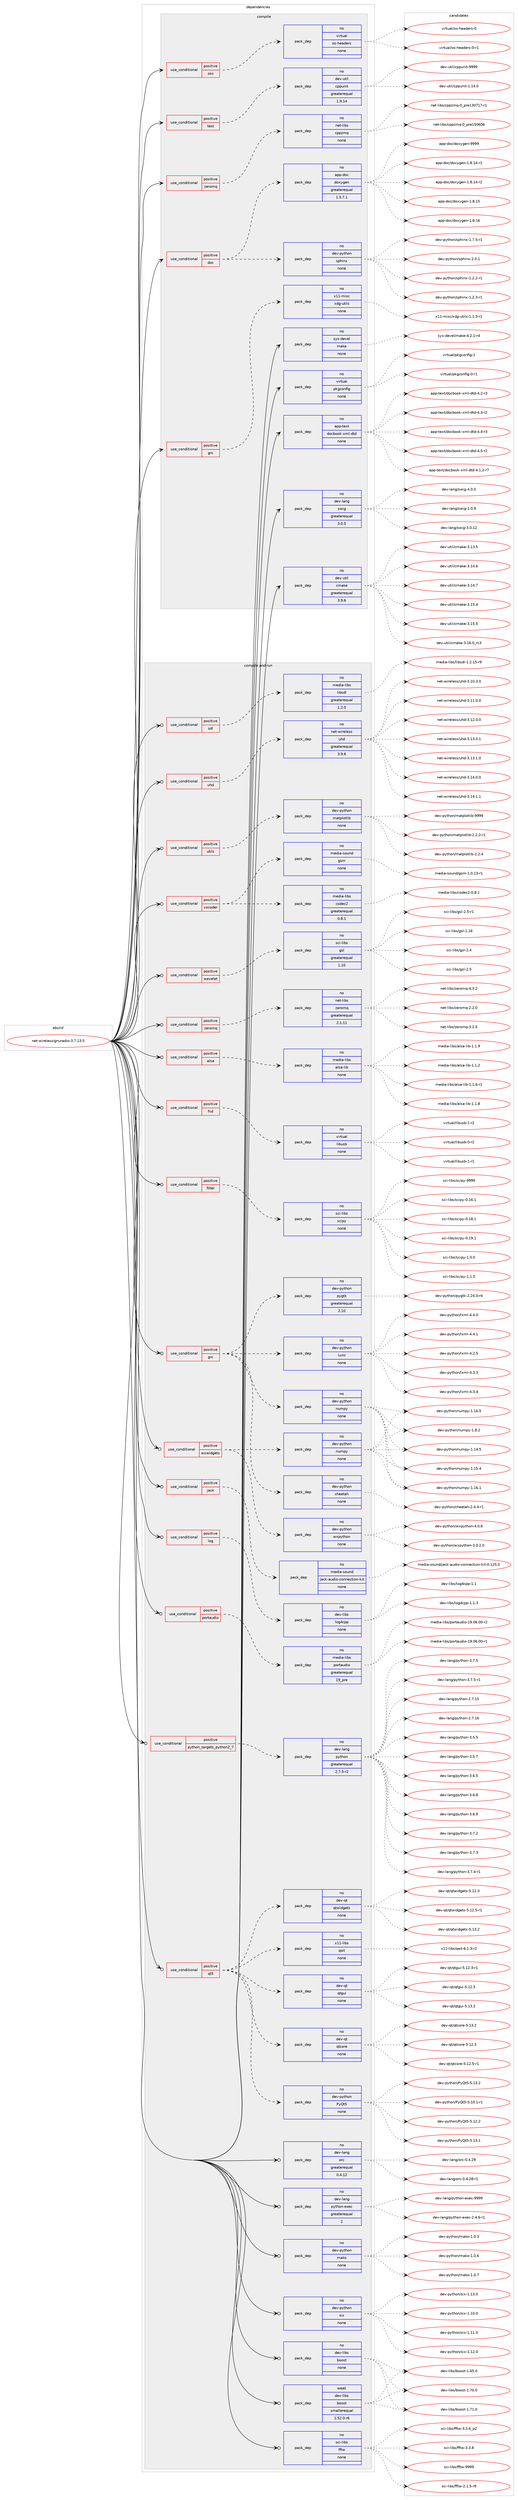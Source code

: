 digraph prolog {

# *************
# Graph options
# *************

newrank=true;
concentrate=true;
compound=true;
graph [rankdir=LR,fontname=Helvetica,fontsize=10,ranksep=1.5];#, ranksep=2.5, nodesep=0.2];
edge  [arrowhead=vee];
node  [fontname=Helvetica,fontsize=10];

# **********
# The ebuild
# **********

subgraph cluster_leftcol {
color=gray;
rank=same;
label=<<i>ebuild</i>>;
id [label="net-wireless/gnuradio-3.7.13.5", color=red, width=4, href="../net-wireless/gnuradio-3.7.13.5.svg"];
}

# ****************
# The dependencies
# ****************

subgraph cluster_midcol {
color=gray;
label=<<i>dependencies</i>>;
subgraph cluster_compile {
fillcolor="#eeeeee";
style=filled;
label=<<i>compile</i>>;
subgraph cond205891 {
dependency844119 [label=<<TABLE BORDER="0" CELLBORDER="1" CELLSPACING="0" CELLPADDING="4"><TR><TD ROWSPAN="3" CELLPADDING="10">use_conditional</TD></TR><TR><TD>positive</TD></TR><TR><TD>doc</TD></TR></TABLE>>, shape=none, color=red];
subgraph pack623318 {
dependency844120 [label=<<TABLE BORDER="0" CELLBORDER="1" CELLSPACING="0" CELLPADDING="4" WIDTH="220"><TR><TD ROWSPAN="6" CELLPADDING="30">pack_dep</TD></TR><TR><TD WIDTH="110">no</TD></TR><TR><TD>app-doc</TD></TR><TR><TD>doxygen</TD></TR><TR><TD>greaterequal</TD></TR><TR><TD>1.5.7.1</TD></TR></TABLE>>, shape=none, color=blue];
}
dependency844119:e -> dependency844120:w [weight=20,style="dashed",arrowhead="vee"];
subgraph pack623319 {
dependency844121 [label=<<TABLE BORDER="0" CELLBORDER="1" CELLSPACING="0" CELLPADDING="4" WIDTH="220"><TR><TD ROWSPAN="6" CELLPADDING="30">pack_dep</TD></TR><TR><TD WIDTH="110">no</TD></TR><TR><TD>dev-python</TD></TR><TR><TD>sphinx</TD></TR><TR><TD>none</TD></TR><TR><TD></TD></TR></TABLE>>, shape=none, color=blue];
}
dependency844119:e -> dependency844121:w [weight=20,style="dashed",arrowhead="vee"];
}
id:e -> dependency844119:w [weight=20,style="solid",arrowhead="vee"];
subgraph cond205892 {
dependency844122 [label=<<TABLE BORDER="0" CELLBORDER="1" CELLSPACING="0" CELLPADDING="4"><TR><TD ROWSPAN="3" CELLPADDING="10">use_conditional</TD></TR><TR><TD>positive</TD></TR><TR><TD>grc</TD></TR></TABLE>>, shape=none, color=red];
subgraph pack623320 {
dependency844123 [label=<<TABLE BORDER="0" CELLBORDER="1" CELLSPACING="0" CELLPADDING="4" WIDTH="220"><TR><TD ROWSPAN="6" CELLPADDING="30">pack_dep</TD></TR><TR><TD WIDTH="110">no</TD></TR><TR><TD>x11-misc</TD></TR><TR><TD>xdg-utils</TD></TR><TR><TD>none</TD></TR><TR><TD></TD></TR></TABLE>>, shape=none, color=blue];
}
dependency844122:e -> dependency844123:w [weight=20,style="dashed",arrowhead="vee"];
}
id:e -> dependency844122:w [weight=20,style="solid",arrowhead="vee"];
subgraph cond205893 {
dependency844124 [label=<<TABLE BORDER="0" CELLBORDER="1" CELLSPACING="0" CELLPADDING="4"><TR><TD ROWSPAN="3" CELLPADDING="10">use_conditional</TD></TR><TR><TD>positive</TD></TR><TR><TD>oss</TD></TR></TABLE>>, shape=none, color=red];
subgraph pack623321 {
dependency844125 [label=<<TABLE BORDER="0" CELLBORDER="1" CELLSPACING="0" CELLPADDING="4" WIDTH="220"><TR><TD ROWSPAN="6" CELLPADDING="30">pack_dep</TD></TR><TR><TD WIDTH="110">no</TD></TR><TR><TD>virtual</TD></TR><TR><TD>os-headers</TD></TR><TR><TD>none</TD></TR><TR><TD></TD></TR></TABLE>>, shape=none, color=blue];
}
dependency844124:e -> dependency844125:w [weight=20,style="dashed",arrowhead="vee"];
}
id:e -> dependency844124:w [weight=20,style="solid",arrowhead="vee"];
subgraph cond205894 {
dependency844126 [label=<<TABLE BORDER="0" CELLBORDER="1" CELLSPACING="0" CELLPADDING="4"><TR><TD ROWSPAN="3" CELLPADDING="10">use_conditional</TD></TR><TR><TD>positive</TD></TR><TR><TD>test</TD></TR></TABLE>>, shape=none, color=red];
subgraph pack623322 {
dependency844127 [label=<<TABLE BORDER="0" CELLBORDER="1" CELLSPACING="0" CELLPADDING="4" WIDTH="220"><TR><TD ROWSPAN="6" CELLPADDING="30">pack_dep</TD></TR><TR><TD WIDTH="110">no</TD></TR><TR><TD>dev-util</TD></TR><TR><TD>cppunit</TD></TR><TR><TD>greaterequal</TD></TR><TR><TD>1.9.14</TD></TR></TABLE>>, shape=none, color=blue];
}
dependency844126:e -> dependency844127:w [weight=20,style="dashed",arrowhead="vee"];
}
id:e -> dependency844126:w [weight=20,style="solid",arrowhead="vee"];
subgraph cond205895 {
dependency844128 [label=<<TABLE BORDER="0" CELLBORDER="1" CELLSPACING="0" CELLPADDING="4"><TR><TD ROWSPAN="3" CELLPADDING="10">use_conditional</TD></TR><TR><TD>positive</TD></TR><TR><TD>zeromq</TD></TR></TABLE>>, shape=none, color=red];
subgraph pack623323 {
dependency844129 [label=<<TABLE BORDER="0" CELLBORDER="1" CELLSPACING="0" CELLPADDING="4" WIDTH="220"><TR><TD ROWSPAN="6" CELLPADDING="30">pack_dep</TD></TR><TR><TD WIDTH="110">no</TD></TR><TR><TD>net-libs</TD></TR><TR><TD>cppzmq</TD></TR><TR><TD>none</TD></TR><TR><TD></TD></TR></TABLE>>, shape=none, color=blue];
}
dependency844128:e -> dependency844129:w [weight=20,style="dashed",arrowhead="vee"];
}
id:e -> dependency844128:w [weight=20,style="solid",arrowhead="vee"];
subgraph pack623324 {
dependency844130 [label=<<TABLE BORDER="0" CELLBORDER="1" CELLSPACING="0" CELLPADDING="4" WIDTH="220"><TR><TD ROWSPAN="6" CELLPADDING="30">pack_dep</TD></TR><TR><TD WIDTH="110">no</TD></TR><TR><TD>app-text</TD></TR><TR><TD>docbook-xml-dtd</TD></TR><TR><TD>none</TD></TR><TR><TD></TD></TR></TABLE>>, shape=none, color=blue];
}
id:e -> dependency844130:w [weight=20,style="solid",arrowhead="vee"];
subgraph pack623325 {
dependency844131 [label=<<TABLE BORDER="0" CELLBORDER="1" CELLSPACING="0" CELLPADDING="4" WIDTH="220"><TR><TD ROWSPAN="6" CELLPADDING="30">pack_dep</TD></TR><TR><TD WIDTH="110">no</TD></TR><TR><TD>dev-lang</TD></TR><TR><TD>swig</TD></TR><TR><TD>greaterequal</TD></TR><TR><TD>3.0.5</TD></TR></TABLE>>, shape=none, color=blue];
}
id:e -> dependency844131:w [weight=20,style="solid",arrowhead="vee"];
subgraph pack623326 {
dependency844132 [label=<<TABLE BORDER="0" CELLBORDER="1" CELLSPACING="0" CELLPADDING="4" WIDTH="220"><TR><TD ROWSPAN="6" CELLPADDING="30">pack_dep</TD></TR><TR><TD WIDTH="110">no</TD></TR><TR><TD>dev-util</TD></TR><TR><TD>cmake</TD></TR><TR><TD>greaterequal</TD></TR><TR><TD>3.9.6</TD></TR></TABLE>>, shape=none, color=blue];
}
id:e -> dependency844132:w [weight=20,style="solid",arrowhead="vee"];
subgraph pack623327 {
dependency844133 [label=<<TABLE BORDER="0" CELLBORDER="1" CELLSPACING="0" CELLPADDING="4" WIDTH="220"><TR><TD ROWSPAN="6" CELLPADDING="30">pack_dep</TD></TR><TR><TD WIDTH="110">no</TD></TR><TR><TD>sys-devel</TD></TR><TR><TD>make</TD></TR><TR><TD>none</TD></TR><TR><TD></TD></TR></TABLE>>, shape=none, color=blue];
}
id:e -> dependency844133:w [weight=20,style="solid",arrowhead="vee"];
subgraph pack623328 {
dependency844134 [label=<<TABLE BORDER="0" CELLBORDER="1" CELLSPACING="0" CELLPADDING="4" WIDTH="220"><TR><TD ROWSPAN="6" CELLPADDING="30">pack_dep</TD></TR><TR><TD WIDTH="110">no</TD></TR><TR><TD>virtual</TD></TR><TR><TD>pkgconfig</TD></TR><TR><TD>none</TD></TR><TR><TD></TD></TR></TABLE>>, shape=none, color=blue];
}
id:e -> dependency844134:w [weight=20,style="solid",arrowhead="vee"];
}
subgraph cluster_compileandrun {
fillcolor="#eeeeee";
style=filled;
label=<<i>compile and run</i>>;
subgraph cond205896 {
dependency844135 [label=<<TABLE BORDER="0" CELLBORDER="1" CELLSPACING="0" CELLPADDING="4"><TR><TD ROWSPAN="3" CELLPADDING="10">use_conditional</TD></TR><TR><TD>positive</TD></TR><TR><TD>alsa</TD></TR></TABLE>>, shape=none, color=red];
subgraph pack623329 {
dependency844136 [label=<<TABLE BORDER="0" CELLBORDER="1" CELLSPACING="0" CELLPADDING="4" WIDTH="220"><TR><TD ROWSPAN="6" CELLPADDING="30">pack_dep</TD></TR><TR><TD WIDTH="110">no</TD></TR><TR><TD>media-libs</TD></TR><TR><TD>alsa-lib</TD></TR><TR><TD>none</TD></TR><TR><TD></TD></TR></TABLE>>, shape=none, color=blue];
}
dependency844135:e -> dependency844136:w [weight=20,style="dashed",arrowhead="vee"];
}
id:e -> dependency844135:w [weight=20,style="solid",arrowhead="odotvee"];
subgraph cond205897 {
dependency844137 [label=<<TABLE BORDER="0" CELLBORDER="1" CELLSPACING="0" CELLPADDING="4"><TR><TD ROWSPAN="3" CELLPADDING="10">use_conditional</TD></TR><TR><TD>positive</TD></TR><TR><TD>fcd</TD></TR></TABLE>>, shape=none, color=red];
subgraph pack623330 {
dependency844138 [label=<<TABLE BORDER="0" CELLBORDER="1" CELLSPACING="0" CELLPADDING="4" WIDTH="220"><TR><TD ROWSPAN="6" CELLPADDING="30">pack_dep</TD></TR><TR><TD WIDTH="110">no</TD></TR><TR><TD>virtual</TD></TR><TR><TD>libusb</TD></TR><TR><TD>none</TD></TR><TR><TD></TD></TR></TABLE>>, shape=none, color=blue];
}
dependency844137:e -> dependency844138:w [weight=20,style="dashed",arrowhead="vee"];
}
id:e -> dependency844137:w [weight=20,style="solid",arrowhead="odotvee"];
subgraph cond205898 {
dependency844139 [label=<<TABLE BORDER="0" CELLBORDER="1" CELLSPACING="0" CELLPADDING="4"><TR><TD ROWSPAN="3" CELLPADDING="10">use_conditional</TD></TR><TR><TD>positive</TD></TR><TR><TD>filter</TD></TR></TABLE>>, shape=none, color=red];
subgraph pack623331 {
dependency844140 [label=<<TABLE BORDER="0" CELLBORDER="1" CELLSPACING="0" CELLPADDING="4" WIDTH="220"><TR><TD ROWSPAN="6" CELLPADDING="30">pack_dep</TD></TR><TR><TD WIDTH="110">no</TD></TR><TR><TD>sci-libs</TD></TR><TR><TD>scipy</TD></TR><TR><TD>none</TD></TR><TR><TD></TD></TR></TABLE>>, shape=none, color=blue];
}
dependency844139:e -> dependency844140:w [weight=20,style="dashed",arrowhead="vee"];
}
id:e -> dependency844139:w [weight=20,style="solid",arrowhead="odotvee"];
subgraph cond205899 {
dependency844141 [label=<<TABLE BORDER="0" CELLBORDER="1" CELLSPACING="0" CELLPADDING="4"><TR><TD ROWSPAN="3" CELLPADDING="10">use_conditional</TD></TR><TR><TD>positive</TD></TR><TR><TD>grc</TD></TR></TABLE>>, shape=none, color=red];
subgraph pack623332 {
dependency844142 [label=<<TABLE BORDER="0" CELLBORDER="1" CELLSPACING="0" CELLPADDING="4" WIDTH="220"><TR><TD ROWSPAN="6" CELLPADDING="30">pack_dep</TD></TR><TR><TD WIDTH="110">no</TD></TR><TR><TD>dev-python</TD></TR><TR><TD>cheetah</TD></TR><TR><TD>none</TD></TR><TR><TD></TD></TR></TABLE>>, shape=none, color=blue];
}
dependency844141:e -> dependency844142:w [weight=20,style="dashed",arrowhead="vee"];
subgraph pack623333 {
dependency844143 [label=<<TABLE BORDER="0" CELLBORDER="1" CELLSPACING="0" CELLPADDING="4" WIDTH="220"><TR><TD ROWSPAN="6" CELLPADDING="30">pack_dep</TD></TR><TR><TD WIDTH="110">no</TD></TR><TR><TD>dev-python</TD></TR><TR><TD>lxml</TD></TR><TR><TD>none</TD></TR><TR><TD></TD></TR></TABLE>>, shape=none, color=blue];
}
dependency844141:e -> dependency844143:w [weight=20,style="dashed",arrowhead="vee"];
subgraph pack623334 {
dependency844144 [label=<<TABLE BORDER="0" CELLBORDER="1" CELLSPACING="0" CELLPADDING="4" WIDTH="220"><TR><TD ROWSPAN="6" CELLPADDING="30">pack_dep</TD></TR><TR><TD WIDTH="110">no</TD></TR><TR><TD>dev-python</TD></TR><TR><TD>pygtk</TD></TR><TR><TD>greaterequal</TD></TR><TR><TD>2.10</TD></TR></TABLE>>, shape=none, color=blue];
}
dependency844141:e -> dependency844144:w [weight=20,style="dashed",arrowhead="vee"];
subgraph pack623335 {
dependency844145 [label=<<TABLE BORDER="0" CELLBORDER="1" CELLSPACING="0" CELLPADDING="4" WIDTH="220"><TR><TD ROWSPAN="6" CELLPADDING="30">pack_dep</TD></TR><TR><TD WIDTH="110">no</TD></TR><TR><TD>dev-python</TD></TR><TR><TD>numpy</TD></TR><TR><TD>none</TD></TR><TR><TD></TD></TR></TABLE>>, shape=none, color=blue];
}
dependency844141:e -> dependency844145:w [weight=20,style="dashed",arrowhead="vee"];
}
id:e -> dependency844141:w [weight=20,style="solid",arrowhead="odotvee"];
subgraph cond205900 {
dependency844146 [label=<<TABLE BORDER="0" CELLBORDER="1" CELLSPACING="0" CELLPADDING="4"><TR><TD ROWSPAN="3" CELLPADDING="10">use_conditional</TD></TR><TR><TD>positive</TD></TR><TR><TD>jack</TD></TR></TABLE>>, shape=none, color=red];
subgraph pack623336 {
dependency844147 [label=<<TABLE BORDER="0" CELLBORDER="1" CELLSPACING="0" CELLPADDING="4" WIDTH="220"><TR><TD ROWSPAN="6" CELLPADDING="30">pack_dep</TD></TR><TR><TD WIDTH="110">no</TD></TR><TR><TD>media-sound</TD></TR><TR><TD>jack-audio-connection-kit</TD></TR><TR><TD>none</TD></TR><TR><TD></TD></TR></TABLE>>, shape=none, color=blue];
}
dependency844146:e -> dependency844147:w [weight=20,style="dashed",arrowhead="vee"];
}
id:e -> dependency844146:w [weight=20,style="solid",arrowhead="odotvee"];
subgraph cond205901 {
dependency844148 [label=<<TABLE BORDER="0" CELLBORDER="1" CELLSPACING="0" CELLPADDING="4"><TR><TD ROWSPAN="3" CELLPADDING="10">use_conditional</TD></TR><TR><TD>positive</TD></TR><TR><TD>log</TD></TR></TABLE>>, shape=none, color=red];
subgraph pack623337 {
dependency844149 [label=<<TABLE BORDER="0" CELLBORDER="1" CELLSPACING="0" CELLPADDING="4" WIDTH="220"><TR><TD ROWSPAN="6" CELLPADDING="30">pack_dep</TD></TR><TR><TD WIDTH="110">no</TD></TR><TR><TD>dev-libs</TD></TR><TR><TD>log4cpp</TD></TR><TR><TD>none</TD></TR><TR><TD></TD></TR></TABLE>>, shape=none, color=blue];
}
dependency844148:e -> dependency844149:w [weight=20,style="dashed",arrowhead="vee"];
}
id:e -> dependency844148:w [weight=20,style="solid",arrowhead="odotvee"];
subgraph cond205902 {
dependency844150 [label=<<TABLE BORDER="0" CELLBORDER="1" CELLSPACING="0" CELLPADDING="4"><TR><TD ROWSPAN="3" CELLPADDING="10">use_conditional</TD></TR><TR><TD>positive</TD></TR><TR><TD>portaudio</TD></TR></TABLE>>, shape=none, color=red];
subgraph pack623338 {
dependency844151 [label=<<TABLE BORDER="0" CELLBORDER="1" CELLSPACING="0" CELLPADDING="4" WIDTH="220"><TR><TD ROWSPAN="6" CELLPADDING="30">pack_dep</TD></TR><TR><TD WIDTH="110">no</TD></TR><TR><TD>media-libs</TD></TR><TR><TD>portaudio</TD></TR><TR><TD>greaterequal</TD></TR><TR><TD>19_pre</TD></TR></TABLE>>, shape=none, color=blue];
}
dependency844150:e -> dependency844151:w [weight=20,style="dashed",arrowhead="vee"];
}
id:e -> dependency844150:w [weight=20,style="solid",arrowhead="odotvee"];
subgraph cond205903 {
dependency844152 [label=<<TABLE BORDER="0" CELLBORDER="1" CELLSPACING="0" CELLPADDING="4"><TR><TD ROWSPAN="3" CELLPADDING="10">use_conditional</TD></TR><TR><TD>positive</TD></TR><TR><TD>python_targets_python2_7</TD></TR></TABLE>>, shape=none, color=red];
subgraph pack623339 {
dependency844153 [label=<<TABLE BORDER="0" CELLBORDER="1" CELLSPACING="0" CELLPADDING="4" WIDTH="220"><TR><TD ROWSPAN="6" CELLPADDING="30">pack_dep</TD></TR><TR><TD WIDTH="110">no</TD></TR><TR><TD>dev-lang</TD></TR><TR><TD>python</TD></TR><TR><TD>greaterequal</TD></TR><TR><TD>2.7.5-r2</TD></TR></TABLE>>, shape=none, color=blue];
}
dependency844152:e -> dependency844153:w [weight=20,style="dashed",arrowhead="vee"];
}
id:e -> dependency844152:w [weight=20,style="solid",arrowhead="odotvee"];
subgraph cond205904 {
dependency844154 [label=<<TABLE BORDER="0" CELLBORDER="1" CELLSPACING="0" CELLPADDING="4"><TR><TD ROWSPAN="3" CELLPADDING="10">use_conditional</TD></TR><TR><TD>positive</TD></TR><TR><TD>qt5</TD></TR></TABLE>>, shape=none, color=red];
subgraph pack623340 {
dependency844155 [label=<<TABLE BORDER="0" CELLBORDER="1" CELLSPACING="0" CELLPADDING="4" WIDTH="220"><TR><TD ROWSPAN="6" CELLPADDING="30">pack_dep</TD></TR><TR><TD WIDTH="110">no</TD></TR><TR><TD>dev-python</TD></TR><TR><TD>PyQt5</TD></TR><TR><TD>none</TD></TR><TR><TD></TD></TR></TABLE>>, shape=none, color=blue];
}
dependency844154:e -> dependency844155:w [weight=20,style="dashed",arrowhead="vee"];
subgraph pack623341 {
dependency844156 [label=<<TABLE BORDER="0" CELLBORDER="1" CELLSPACING="0" CELLPADDING="4" WIDTH="220"><TR><TD ROWSPAN="6" CELLPADDING="30">pack_dep</TD></TR><TR><TD WIDTH="110">no</TD></TR><TR><TD>dev-qt</TD></TR><TR><TD>qtcore</TD></TR><TR><TD>none</TD></TR><TR><TD></TD></TR></TABLE>>, shape=none, color=blue];
}
dependency844154:e -> dependency844156:w [weight=20,style="dashed",arrowhead="vee"];
subgraph pack623342 {
dependency844157 [label=<<TABLE BORDER="0" CELLBORDER="1" CELLSPACING="0" CELLPADDING="4" WIDTH="220"><TR><TD ROWSPAN="6" CELLPADDING="30">pack_dep</TD></TR><TR><TD WIDTH="110">no</TD></TR><TR><TD>dev-qt</TD></TR><TR><TD>qtgui</TD></TR><TR><TD>none</TD></TR><TR><TD></TD></TR></TABLE>>, shape=none, color=blue];
}
dependency844154:e -> dependency844157:w [weight=20,style="dashed",arrowhead="vee"];
subgraph pack623343 {
dependency844158 [label=<<TABLE BORDER="0" CELLBORDER="1" CELLSPACING="0" CELLPADDING="4" WIDTH="220"><TR><TD ROWSPAN="6" CELLPADDING="30">pack_dep</TD></TR><TR><TD WIDTH="110">no</TD></TR><TR><TD>x11-libs</TD></TR><TR><TD>qwt</TD></TR><TR><TD>none</TD></TR><TR><TD></TD></TR></TABLE>>, shape=none, color=blue];
}
dependency844154:e -> dependency844158:w [weight=20,style="dashed",arrowhead="vee"];
subgraph pack623344 {
dependency844159 [label=<<TABLE BORDER="0" CELLBORDER="1" CELLSPACING="0" CELLPADDING="4" WIDTH="220"><TR><TD ROWSPAN="6" CELLPADDING="30">pack_dep</TD></TR><TR><TD WIDTH="110">no</TD></TR><TR><TD>dev-qt</TD></TR><TR><TD>qtwidgets</TD></TR><TR><TD>none</TD></TR><TR><TD></TD></TR></TABLE>>, shape=none, color=blue];
}
dependency844154:e -> dependency844159:w [weight=20,style="dashed",arrowhead="vee"];
}
id:e -> dependency844154:w [weight=20,style="solid",arrowhead="odotvee"];
subgraph cond205905 {
dependency844160 [label=<<TABLE BORDER="0" CELLBORDER="1" CELLSPACING="0" CELLPADDING="4"><TR><TD ROWSPAN="3" CELLPADDING="10">use_conditional</TD></TR><TR><TD>positive</TD></TR><TR><TD>sdl</TD></TR></TABLE>>, shape=none, color=red];
subgraph pack623345 {
dependency844161 [label=<<TABLE BORDER="0" CELLBORDER="1" CELLSPACING="0" CELLPADDING="4" WIDTH="220"><TR><TD ROWSPAN="6" CELLPADDING="30">pack_dep</TD></TR><TR><TD WIDTH="110">no</TD></TR><TR><TD>media-libs</TD></TR><TR><TD>libsdl</TD></TR><TR><TD>greaterequal</TD></TR><TR><TD>1.2.0</TD></TR></TABLE>>, shape=none, color=blue];
}
dependency844160:e -> dependency844161:w [weight=20,style="dashed",arrowhead="vee"];
}
id:e -> dependency844160:w [weight=20,style="solid",arrowhead="odotvee"];
subgraph cond205906 {
dependency844162 [label=<<TABLE BORDER="0" CELLBORDER="1" CELLSPACING="0" CELLPADDING="4"><TR><TD ROWSPAN="3" CELLPADDING="10">use_conditional</TD></TR><TR><TD>positive</TD></TR><TR><TD>uhd</TD></TR></TABLE>>, shape=none, color=red];
subgraph pack623346 {
dependency844163 [label=<<TABLE BORDER="0" CELLBORDER="1" CELLSPACING="0" CELLPADDING="4" WIDTH="220"><TR><TD ROWSPAN="6" CELLPADDING="30">pack_dep</TD></TR><TR><TD WIDTH="110">no</TD></TR><TR><TD>net-wireless</TD></TR><TR><TD>uhd</TD></TR><TR><TD>greaterequal</TD></TR><TR><TD>3.9.6</TD></TR></TABLE>>, shape=none, color=blue];
}
dependency844162:e -> dependency844163:w [weight=20,style="dashed",arrowhead="vee"];
}
id:e -> dependency844162:w [weight=20,style="solid",arrowhead="odotvee"];
subgraph cond205907 {
dependency844164 [label=<<TABLE BORDER="0" CELLBORDER="1" CELLSPACING="0" CELLPADDING="4"><TR><TD ROWSPAN="3" CELLPADDING="10">use_conditional</TD></TR><TR><TD>positive</TD></TR><TR><TD>utils</TD></TR></TABLE>>, shape=none, color=red];
subgraph pack623347 {
dependency844165 [label=<<TABLE BORDER="0" CELLBORDER="1" CELLSPACING="0" CELLPADDING="4" WIDTH="220"><TR><TD ROWSPAN="6" CELLPADDING="30">pack_dep</TD></TR><TR><TD WIDTH="110">no</TD></TR><TR><TD>dev-python</TD></TR><TR><TD>matplotlib</TD></TR><TR><TD>none</TD></TR><TR><TD></TD></TR></TABLE>>, shape=none, color=blue];
}
dependency844164:e -> dependency844165:w [weight=20,style="dashed",arrowhead="vee"];
}
id:e -> dependency844164:w [weight=20,style="solid",arrowhead="odotvee"];
subgraph cond205908 {
dependency844166 [label=<<TABLE BORDER="0" CELLBORDER="1" CELLSPACING="0" CELLPADDING="4"><TR><TD ROWSPAN="3" CELLPADDING="10">use_conditional</TD></TR><TR><TD>positive</TD></TR><TR><TD>vocoder</TD></TR></TABLE>>, shape=none, color=red];
subgraph pack623348 {
dependency844167 [label=<<TABLE BORDER="0" CELLBORDER="1" CELLSPACING="0" CELLPADDING="4" WIDTH="220"><TR><TD ROWSPAN="6" CELLPADDING="30">pack_dep</TD></TR><TR><TD WIDTH="110">no</TD></TR><TR><TD>media-sound</TD></TR><TR><TD>gsm</TD></TR><TR><TD>none</TD></TR><TR><TD></TD></TR></TABLE>>, shape=none, color=blue];
}
dependency844166:e -> dependency844167:w [weight=20,style="dashed",arrowhead="vee"];
subgraph pack623349 {
dependency844168 [label=<<TABLE BORDER="0" CELLBORDER="1" CELLSPACING="0" CELLPADDING="4" WIDTH="220"><TR><TD ROWSPAN="6" CELLPADDING="30">pack_dep</TD></TR><TR><TD WIDTH="110">no</TD></TR><TR><TD>media-libs</TD></TR><TR><TD>codec2</TD></TR><TR><TD>greaterequal</TD></TR><TR><TD>0.8.1</TD></TR></TABLE>>, shape=none, color=blue];
}
dependency844166:e -> dependency844168:w [weight=20,style="dashed",arrowhead="vee"];
}
id:e -> dependency844166:w [weight=20,style="solid",arrowhead="odotvee"];
subgraph cond205909 {
dependency844169 [label=<<TABLE BORDER="0" CELLBORDER="1" CELLSPACING="0" CELLPADDING="4"><TR><TD ROWSPAN="3" CELLPADDING="10">use_conditional</TD></TR><TR><TD>positive</TD></TR><TR><TD>wavelet</TD></TR></TABLE>>, shape=none, color=red];
subgraph pack623350 {
dependency844170 [label=<<TABLE BORDER="0" CELLBORDER="1" CELLSPACING="0" CELLPADDING="4" WIDTH="220"><TR><TD ROWSPAN="6" CELLPADDING="30">pack_dep</TD></TR><TR><TD WIDTH="110">no</TD></TR><TR><TD>sci-libs</TD></TR><TR><TD>gsl</TD></TR><TR><TD>greaterequal</TD></TR><TR><TD>1.10</TD></TR></TABLE>>, shape=none, color=blue];
}
dependency844169:e -> dependency844170:w [weight=20,style="dashed",arrowhead="vee"];
}
id:e -> dependency844169:w [weight=20,style="solid",arrowhead="odotvee"];
subgraph cond205910 {
dependency844171 [label=<<TABLE BORDER="0" CELLBORDER="1" CELLSPACING="0" CELLPADDING="4"><TR><TD ROWSPAN="3" CELLPADDING="10">use_conditional</TD></TR><TR><TD>positive</TD></TR><TR><TD>wxwidgets</TD></TR></TABLE>>, shape=none, color=red];
subgraph pack623351 {
dependency844172 [label=<<TABLE BORDER="0" CELLBORDER="1" CELLSPACING="0" CELLPADDING="4" WIDTH="220"><TR><TD ROWSPAN="6" CELLPADDING="30">pack_dep</TD></TR><TR><TD WIDTH="110">no</TD></TR><TR><TD>dev-python</TD></TR><TR><TD>wxpython</TD></TR><TR><TD>none</TD></TR><TR><TD></TD></TR></TABLE>>, shape=none, color=blue];
}
dependency844171:e -> dependency844172:w [weight=20,style="dashed",arrowhead="vee"];
subgraph pack623352 {
dependency844173 [label=<<TABLE BORDER="0" CELLBORDER="1" CELLSPACING="0" CELLPADDING="4" WIDTH="220"><TR><TD ROWSPAN="6" CELLPADDING="30">pack_dep</TD></TR><TR><TD WIDTH="110">no</TD></TR><TR><TD>dev-python</TD></TR><TR><TD>numpy</TD></TR><TR><TD>none</TD></TR><TR><TD></TD></TR></TABLE>>, shape=none, color=blue];
}
dependency844171:e -> dependency844173:w [weight=20,style="dashed",arrowhead="vee"];
}
id:e -> dependency844171:w [weight=20,style="solid",arrowhead="odotvee"];
subgraph cond205911 {
dependency844174 [label=<<TABLE BORDER="0" CELLBORDER="1" CELLSPACING="0" CELLPADDING="4"><TR><TD ROWSPAN="3" CELLPADDING="10">use_conditional</TD></TR><TR><TD>positive</TD></TR><TR><TD>zeromq</TD></TR></TABLE>>, shape=none, color=red];
subgraph pack623353 {
dependency844175 [label=<<TABLE BORDER="0" CELLBORDER="1" CELLSPACING="0" CELLPADDING="4" WIDTH="220"><TR><TD ROWSPAN="6" CELLPADDING="30">pack_dep</TD></TR><TR><TD WIDTH="110">no</TD></TR><TR><TD>net-libs</TD></TR><TR><TD>zeromq</TD></TR><TR><TD>greaterequal</TD></TR><TR><TD>2.1.11</TD></TR></TABLE>>, shape=none, color=blue];
}
dependency844174:e -> dependency844175:w [weight=20,style="dashed",arrowhead="vee"];
}
id:e -> dependency844174:w [weight=20,style="solid",arrowhead="odotvee"];
subgraph pack623354 {
dependency844176 [label=<<TABLE BORDER="0" CELLBORDER="1" CELLSPACING="0" CELLPADDING="4" WIDTH="220"><TR><TD ROWSPAN="6" CELLPADDING="30">pack_dep</TD></TR><TR><TD WIDTH="110">no</TD></TR><TR><TD>dev-lang</TD></TR><TR><TD>orc</TD></TR><TR><TD>greaterequal</TD></TR><TR><TD>0.4.12</TD></TR></TABLE>>, shape=none, color=blue];
}
id:e -> dependency844176:w [weight=20,style="solid",arrowhead="odotvee"];
subgraph pack623355 {
dependency844177 [label=<<TABLE BORDER="0" CELLBORDER="1" CELLSPACING="0" CELLPADDING="4" WIDTH="220"><TR><TD ROWSPAN="6" CELLPADDING="30">pack_dep</TD></TR><TR><TD WIDTH="110">no</TD></TR><TR><TD>dev-lang</TD></TR><TR><TD>python-exec</TD></TR><TR><TD>greaterequal</TD></TR><TR><TD>2</TD></TR></TABLE>>, shape=none, color=blue];
}
id:e -> dependency844177:w [weight=20,style="solid",arrowhead="odotvee"];
subgraph pack623356 {
dependency844178 [label=<<TABLE BORDER="0" CELLBORDER="1" CELLSPACING="0" CELLPADDING="4" WIDTH="220"><TR><TD ROWSPAN="6" CELLPADDING="30">pack_dep</TD></TR><TR><TD WIDTH="110">no</TD></TR><TR><TD>dev-libs</TD></TR><TR><TD>boost</TD></TR><TR><TD>none</TD></TR><TR><TD></TD></TR></TABLE>>, shape=none, color=blue];
}
id:e -> dependency844178:w [weight=20,style="solid",arrowhead="odotvee"];
subgraph pack623357 {
dependency844179 [label=<<TABLE BORDER="0" CELLBORDER="1" CELLSPACING="0" CELLPADDING="4" WIDTH="220"><TR><TD ROWSPAN="6" CELLPADDING="30">pack_dep</TD></TR><TR><TD WIDTH="110">no</TD></TR><TR><TD>dev-python</TD></TR><TR><TD>mako</TD></TR><TR><TD>none</TD></TR><TR><TD></TD></TR></TABLE>>, shape=none, color=blue];
}
id:e -> dependency844179:w [weight=20,style="solid",arrowhead="odotvee"];
subgraph pack623358 {
dependency844180 [label=<<TABLE BORDER="0" CELLBORDER="1" CELLSPACING="0" CELLPADDING="4" WIDTH="220"><TR><TD ROWSPAN="6" CELLPADDING="30">pack_dep</TD></TR><TR><TD WIDTH="110">no</TD></TR><TR><TD>dev-python</TD></TR><TR><TD>six</TD></TR><TR><TD>none</TD></TR><TR><TD></TD></TR></TABLE>>, shape=none, color=blue];
}
id:e -> dependency844180:w [weight=20,style="solid",arrowhead="odotvee"];
subgraph pack623359 {
dependency844181 [label=<<TABLE BORDER="0" CELLBORDER="1" CELLSPACING="0" CELLPADDING="4" WIDTH="220"><TR><TD ROWSPAN="6" CELLPADDING="30">pack_dep</TD></TR><TR><TD WIDTH="110">no</TD></TR><TR><TD>sci-libs</TD></TR><TR><TD>fftw</TD></TR><TR><TD>none</TD></TR><TR><TD></TD></TR></TABLE>>, shape=none, color=blue];
}
id:e -> dependency844181:w [weight=20,style="solid",arrowhead="odotvee"];
subgraph pack623360 {
dependency844182 [label=<<TABLE BORDER="0" CELLBORDER="1" CELLSPACING="0" CELLPADDING="4" WIDTH="220"><TR><TD ROWSPAN="6" CELLPADDING="30">pack_dep</TD></TR><TR><TD WIDTH="110">weak</TD></TR><TR><TD>dev-libs</TD></TR><TR><TD>boost</TD></TR><TR><TD>smallerequal</TD></TR><TR><TD>1.52.0-r6</TD></TR></TABLE>>, shape=none, color=blue];
}
id:e -> dependency844182:w [weight=20,style="solid",arrowhead="odotvee"];
}
subgraph cluster_run {
fillcolor="#eeeeee";
style=filled;
label=<<i>run</i>>;
}
}

# **************
# The candidates
# **************

subgraph cluster_choices {
rank=same;
color=gray;
label=<<i>candidates</i>>;

subgraph choice623318 {
color=black;
nodesep=1;
choice97112112451001119947100111120121103101110454946564649524511449 [label="app-doc/doxygen-1.8.14-r1", color=red, width=4,href="../app-doc/doxygen-1.8.14-r1.svg"];
choice97112112451001119947100111120121103101110454946564649524511450 [label="app-doc/doxygen-1.8.14-r2", color=red, width=4,href="../app-doc/doxygen-1.8.14-r2.svg"];
choice9711211245100111994710011112012110310111045494656464953 [label="app-doc/doxygen-1.8.15", color=red, width=4,href="../app-doc/doxygen-1.8.15.svg"];
choice9711211245100111994710011112012110310111045494656464954 [label="app-doc/doxygen-1.8.16", color=red, width=4,href="../app-doc/doxygen-1.8.16.svg"];
choice971121124510011199471001111201211031011104557575757 [label="app-doc/doxygen-9999", color=red, width=4,href="../app-doc/doxygen-9999.svg"];
dependency844120:e -> choice97112112451001119947100111120121103101110454946564649524511449:w [style=dotted,weight="100"];
dependency844120:e -> choice97112112451001119947100111120121103101110454946564649524511450:w [style=dotted,weight="100"];
dependency844120:e -> choice9711211245100111994710011112012110310111045494656464953:w [style=dotted,weight="100"];
dependency844120:e -> choice9711211245100111994710011112012110310111045494656464954:w [style=dotted,weight="100"];
dependency844120:e -> choice971121124510011199471001111201211031011104557575757:w [style=dotted,weight="100"];
}
subgraph choice623319 {
color=black;
nodesep=1;
choice10010111845112121116104111110471151121041051101204549465046504511449 [label="dev-python/sphinx-1.2.2-r1", color=red, width=4,href="../dev-python/sphinx-1.2.2-r1.svg"];
choice10010111845112121116104111110471151121041051101204549465046514511449 [label="dev-python/sphinx-1.2.3-r1", color=red, width=4,href="../dev-python/sphinx-1.2.3-r1.svg"];
choice10010111845112121116104111110471151121041051101204549465546534511449 [label="dev-python/sphinx-1.7.5-r1", color=red, width=4,href="../dev-python/sphinx-1.7.5-r1.svg"];
choice1001011184511212111610411111047115112104105110120455046484649 [label="dev-python/sphinx-2.0.1", color=red, width=4,href="../dev-python/sphinx-2.0.1.svg"];
dependency844121:e -> choice10010111845112121116104111110471151121041051101204549465046504511449:w [style=dotted,weight="100"];
dependency844121:e -> choice10010111845112121116104111110471151121041051101204549465046514511449:w [style=dotted,weight="100"];
dependency844121:e -> choice10010111845112121116104111110471151121041051101204549465546534511449:w [style=dotted,weight="100"];
dependency844121:e -> choice1001011184511212111610411111047115112104105110120455046484649:w [style=dotted,weight="100"];
}
subgraph choice623320 {
color=black;
nodesep=1;
choice1204949451091051159947120100103451171161051081154549464946514511449 [label="x11-misc/xdg-utils-1.1.3-r1", color=red, width=4,href="../x11-misc/xdg-utils-1.1.3-r1.svg"];
dependency844123:e -> choice1204949451091051159947120100103451171161051081154549464946514511449:w [style=dotted,weight="100"];
}
subgraph choice623321 {
color=black;
nodesep=1;
choice118105114116117971084711111545104101971001011141154548 [label="virtual/os-headers-0", color=red, width=4,href="../virtual/os-headers-0.svg"];
choice1181051141161179710847111115451041019710010111411545484511449 [label="virtual/os-headers-0-r1", color=red, width=4,href="../virtual/os-headers-0-r1.svg"];
dependency844125:e -> choice118105114116117971084711111545104101971001011141154548:w [style=dotted,weight="100"];
dependency844125:e -> choice1181051141161179710847111115451041019710010111411545484511449:w [style=dotted,weight="100"];
}
subgraph choice623322 {
color=black;
nodesep=1;
choice10010111845117116105108479911211211711010511645494649524648 [label="dev-util/cppunit-1.14.0", color=red, width=4,href="../dev-util/cppunit-1.14.0.svg"];
choice1001011184511711610510847991121121171101051164557575757 [label="dev-util/cppunit-9999", color=red, width=4,href="../dev-util/cppunit-9999.svg"];
dependency844127:e -> choice10010111845117116105108479911211211711010511645494649524648:w [style=dotted,weight="100"];
dependency844127:e -> choice1001011184511711610510847991121121171101051164557575757:w [style=dotted,weight="100"];
}
subgraph choice623323 {
color=black;
nodesep=1;
choice110101116451081059811547991121121221091134548951121141014951485549554511449 [label="net-libs/cppzmq-0_pre130717-r1", color=red, width=4,href="../net-libs/cppzmq-0_pre130717-r1.svg"];
choice11010111645108105981154799112112122109113454895112114101495348544854 [label="net-libs/cppzmq-0_pre150606", color=red, width=4,href="../net-libs/cppzmq-0_pre150606.svg"];
dependency844129:e -> choice110101116451081059811547991121121221091134548951121141014951485549554511449:w [style=dotted,weight="100"];
dependency844129:e -> choice11010111645108105981154799112112122109113454895112114101495348544854:w [style=dotted,weight="100"];
}
subgraph choice623324 {
color=black;
nodesep=1;
choice971121124511610112011647100111999811111110745120109108451001161004552464946504511455 [label="app-text/docbook-xml-dtd-4.1.2-r7", color=red, width=4,href="../app-text/docbook-xml-dtd-4.1.2-r7.svg"];
choice97112112451161011201164710011199981111111074512010910845100116100455246504511451 [label="app-text/docbook-xml-dtd-4.2-r3", color=red, width=4,href="../app-text/docbook-xml-dtd-4.2-r3.svg"];
choice97112112451161011201164710011199981111111074512010910845100116100455246514511450 [label="app-text/docbook-xml-dtd-4.3-r2", color=red, width=4,href="../app-text/docbook-xml-dtd-4.3-r2.svg"];
choice97112112451161011201164710011199981111111074512010910845100116100455246524511451 [label="app-text/docbook-xml-dtd-4.4-r3", color=red, width=4,href="../app-text/docbook-xml-dtd-4.4-r3.svg"];
choice97112112451161011201164710011199981111111074512010910845100116100455246534511450 [label="app-text/docbook-xml-dtd-4.5-r2", color=red, width=4,href="../app-text/docbook-xml-dtd-4.5-r2.svg"];
dependency844130:e -> choice971121124511610112011647100111999811111110745120109108451001161004552464946504511455:w [style=dotted,weight="100"];
dependency844130:e -> choice97112112451161011201164710011199981111111074512010910845100116100455246504511451:w [style=dotted,weight="100"];
dependency844130:e -> choice97112112451161011201164710011199981111111074512010910845100116100455246514511450:w [style=dotted,weight="100"];
dependency844130:e -> choice97112112451161011201164710011199981111111074512010910845100116100455246524511451:w [style=dotted,weight="100"];
dependency844130:e -> choice97112112451161011201164710011199981111111074512010910845100116100455246534511450:w [style=dotted,weight="100"];
}
subgraph choice623325 {
color=black;
nodesep=1;
choice100101118451089711010347115119105103455046484657 [label="dev-lang/swig-2.0.9", color=red, width=4,href="../dev-lang/swig-2.0.9.svg"];
choice10010111845108971101034711511910510345514648464950 [label="dev-lang/swig-3.0.12", color=red, width=4,href="../dev-lang/swig-3.0.12.svg"];
choice100101118451089711010347115119105103455246484648 [label="dev-lang/swig-4.0.0", color=red, width=4,href="../dev-lang/swig-4.0.0.svg"];
dependency844131:e -> choice100101118451089711010347115119105103455046484657:w [style=dotted,weight="100"];
dependency844131:e -> choice10010111845108971101034711511910510345514648464950:w [style=dotted,weight="100"];
dependency844131:e -> choice100101118451089711010347115119105103455246484648:w [style=dotted,weight="100"];
}
subgraph choice623326 {
color=black;
nodesep=1;
choice1001011184511711610510847991099710710145514649514653 [label="dev-util/cmake-3.13.5", color=red, width=4,href="../dev-util/cmake-3.13.5.svg"];
choice1001011184511711610510847991099710710145514649524654 [label="dev-util/cmake-3.14.6", color=red, width=4,href="../dev-util/cmake-3.14.6.svg"];
choice1001011184511711610510847991099710710145514649524655 [label="dev-util/cmake-3.14.7", color=red, width=4,href="../dev-util/cmake-3.14.7.svg"];
choice1001011184511711610510847991099710710145514649534652 [label="dev-util/cmake-3.15.4", color=red, width=4,href="../dev-util/cmake-3.15.4.svg"];
choice1001011184511711610510847991099710710145514649534653 [label="dev-util/cmake-3.15.5", color=red, width=4,href="../dev-util/cmake-3.15.5.svg"];
choice1001011184511711610510847991099710710145514649544648951149951 [label="dev-util/cmake-3.16.0_rc3", color=red, width=4,href="../dev-util/cmake-3.16.0_rc3.svg"];
dependency844132:e -> choice1001011184511711610510847991099710710145514649514653:w [style=dotted,weight="100"];
dependency844132:e -> choice1001011184511711610510847991099710710145514649524654:w [style=dotted,weight="100"];
dependency844132:e -> choice1001011184511711610510847991099710710145514649524655:w [style=dotted,weight="100"];
dependency844132:e -> choice1001011184511711610510847991099710710145514649534652:w [style=dotted,weight="100"];
dependency844132:e -> choice1001011184511711610510847991099710710145514649534653:w [style=dotted,weight="100"];
dependency844132:e -> choice1001011184511711610510847991099710710145514649544648951149951:w [style=dotted,weight="100"];
}
subgraph choice623327 {
color=black;
nodesep=1;
choice1151211154510010111810110847109971071014552465046494511452 [label="sys-devel/make-4.2.1-r4", color=red, width=4,href="../sys-devel/make-4.2.1-r4.svg"];
dependency844133:e -> choice1151211154510010111810110847109971071014552465046494511452:w [style=dotted,weight="100"];
}
subgraph choice623328 {
color=black;
nodesep=1;
choice11810511411611797108471121071039911111010210510345484511449 [label="virtual/pkgconfig-0-r1", color=red, width=4,href="../virtual/pkgconfig-0-r1.svg"];
choice1181051141161179710847112107103991111101021051034549 [label="virtual/pkgconfig-1", color=red, width=4,href="../virtual/pkgconfig-1.svg"];
dependency844134:e -> choice11810511411611797108471121071039911111010210510345484511449:w [style=dotted,weight="100"];
dependency844134:e -> choice1181051141161179710847112107103991111101021051034549:w [style=dotted,weight="100"];
}
subgraph choice623329 {
color=black;
nodesep=1;
choice1091011001059745108105981154797108115974510810598454946494650 [label="media-libs/alsa-lib-1.1.2", color=red, width=4,href="../media-libs/alsa-lib-1.1.2.svg"];
choice10910110010597451081059811547971081159745108105984549464946544511449 [label="media-libs/alsa-lib-1.1.6-r1", color=red, width=4,href="../media-libs/alsa-lib-1.1.6-r1.svg"];
choice1091011001059745108105981154797108115974510810598454946494656 [label="media-libs/alsa-lib-1.1.8", color=red, width=4,href="../media-libs/alsa-lib-1.1.8.svg"];
choice1091011001059745108105981154797108115974510810598454946494657 [label="media-libs/alsa-lib-1.1.9", color=red, width=4,href="../media-libs/alsa-lib-1.1.9.svg"];
dependency844136:e -> choice1091011001059745108105981154797108115974510810598454946494650:w [style=dotted,weight="100"];
dependency844136:e -> choice10910110010597451081059811547971081159745108105984549464946544511449:w [style=dotted,weight="100"];
dependency844136:e -> choice1091011001059745108105981154797108115974510810598454946494656:w [style=dotted,weight="100"];
dependency844136:e -> choice1091011001059745108105981154797108115974510810598454946494657:w [style=dotted,weight="100"];
}
subgraph choice623330 {
color=black;
nodesep=1;
choice1181051141161179710847108105981171159845484511450 [label="virtual/libusb-0-r2", color=red, width=4,href="../virtual/libusb-0-r2.svg"];
choice1181051141161179710847108105981171159845494511449 [label="virtual/libusb-1-r1", color=red, width=4,href="../virtual/libusb-1-r1.svg"];
choice1181051141161179710847108105981171159845494511450 [label="virtual/libusb-1-r2", color=red, width=4,href="../virtual/libusb-1-r2.svg"];
dependency844138:e -> choice1181051141161179710847108105981171159845484511450:w [style=dotted,weight="100"];
dependency844138:e -> choice1181051141161179710847108105981171159845494511449:w [style=dotted,weight="100"];
dependency844138:e -> choice1181051141161179710847108105981171159845494511450:w [style=dotted,weight="100"];
}
subgraph choice623331 {
color=black;
nodesep=1;
choice115991054510810598115471159910511212145484649544649 [label="sci-libs/scipy-0.16.1", color=red, width=4,href="../sci-libs/scipy-0.16.1.svg"];
choice115991054510810598115471159910511212145484649564649 [label="sci-libs/scipy-0.18.1", color=red, width=4,href="../sci-libs/scipy-0.18.1.svg"];
choice115991054510810598115471159910511212145484649574649 [label="sci-libs/scipy-0.19.1", color=red, width=4,href="../sci-libs/scipy-0.19.1.svg"];
choice1159910545108105981154711599105112121454946484648 [label="sci-libs/scipy-1.0.0", color=red, width=4,href="../sci-libs/scipy-1.0.0.svg"];
choice1159910545108105981154711599105112121454946494648 [label="sci-libs/scipy-1.1.0", color=red, width=4,href="../sci-libs/scipy-1.1.0.svg"];
choice11599105451081059811547115991051121214557575757 [label="sci-libs/scipy-9999", color=red, width=4,href="../sci-libs/scipy-9999.svg"];
dependency844140:e -> choice115991054510810598115471159910511212145484649544649:w [style=dotted,weight="100"];
dependency844140:e -> choice115991054510810598115471159910511212145484649564649:w [style=dotted,weight="100"];
dependency844140:e -> choice115991054510810598115471159910511212145484649574649:w [style=dotted,weight="100"];
dependency844140:e -> choice1159910545108105981154711599105112121454946484648:w [style=dotted,weight="100"];
dependency844140:e -> choice1159910545108105981154711599105112121454946494648:w [style=dotted,weight="100"];
dependency844140:e -> choice11599105451081059811547115991051121214557575757:w [style=dotted,weight="100"];
}
subgraph choice623332 {
color=black;
nodesep=1;
choice100101118451121211161041111104799104101101116971044550465246524511449 [label="dev-python/cheetah-2.4.4-r1", color=red, width=4,href="../dev-python/cheetah-2.4.4-r1.svg"];
dependency844142:e -> choice100101118451121211161041111104799104101101116971044550465246524511449:w [style=dotted,weight="100"];
}
subgraph choice623333 {
color=black;
nodesep=1;
choice1001011184511212111610411111047108120109108455246504653 [label="dev-python/lxml-4.2.5", color=red, width=4,href="../dev-python/lxml-4.2.5.svg"];
choice1001011184511212111610411111047108120109108455246514651 [label="dev-python/lxml-4.3.3", color=red, width=4,href="../dev-python/lxml-4.3.3.svg"];
choice1001011184511212111610411111047108120109108455246514652 [label="dev-python/lxml-4.3.4", color=red, width=4,href="../dev-python/lxml-4.3.4.svg"];
choice1001011184511212111610411111047108120109108455246524648 [label="dev-python/lxml-4.4.0", color=red, width=4,href="../dev-python/lxml-4.4.0.svg"];
choice1001011184511212111610411111047108120109108455246524649 [label="dev-python/lxml-4.4.1", color=red, width=4,href="../dev-python/lxml-4.4.1.svg"];
dependency844143:e -> choice1001011184511212111610411111047108120109108455246504653:w [style=dotted,weight="100"];
dependency844143:e -> choice1001011184511212111610411111047108120109108455246514651:w [style=dotted,weight="100"];
dependency844143:e -> choice1001011184511212111610411111047108120109108455246514652:w [style=dotted,weight="100"];
dependency844143:e -> choice1001011184511212111610411111047108120109108455246524648:w [style=dotted,weight="100"];
dependency844143:e -> choice1001011184511212111610411111047108120109108455246524649:w [style=dotted,weight="100"];
}
subgraph choice623334 {
color=black;
nodesep=1;
choice1001011184511212111610411111047112121103116107455046505246484511452 [label="dev-python/pygtk-2.24.0-r4", color=red, width=4,href="../dev-python/pygtk-2.24.0-r4.svg"];
dependency844144:e -> choice1001011184511212111610411111047112121103116107455046505246484511452:w [style=dotted,weight="100"];
}
subgraph choice623335 {
color=black;
nodesep=1;
choice100101118451121211161041111104711011710911212145494649524653 [label="dev-python/numpy-1.14.5", color=red, width=4,href="../dev-python/numpy-1.14.5.svg"];
choice100101118451121211161041111104711011710911212145494649534652 [label="dev-python/numpy-1.15.4", color=red, width=4,href="../dev-python/numpy-1.15.4.svg"];
choice100101118451121211161041111104711011710911212145494649544649 [label="dev-python/numpy-1.16.1", color=red, width=4,href="../dev-python/numpy-1.16.1.svg"];
choice100101118451121211161041111104711011710911212145494649544653 [label="dev-python/numpy-1.16.5", color=red, width=4,href="../dev-python/numpy-1.16.5.svg"];
choice1001011184511212111610411111047110117109112121454946564650 [label="dev-python/numpy-1.8.2", color=red, width=4,href="../dev-python/numpy-1.8.2.svg"];
dependency844145:e -> choice100101118451121211161041111104711011710911212145494649524653:w [style=dotted,weight="100"];
dependency844145:e -> choice100101118451121211161041111104711011710911212145494649534652:w [style=dotted,weight="100"];
dependency844145:e -> choice100101118451121211161041111104711011710911212145494649544649:w [style=dotted,weight="100"];
dependency844145:e -> choice100101118451121211161041111104711011710911212145494649544653:w [style=dotted,weight="100"];
dependency844145:e -> choice1001011184511212111610411111047110117109112121454946564650:w [style=dotted,weight="100"];
}
subgraph choice623336 {
color=black;
nodesep=1;
choice10910110010597451151111171101004710697991074597117100105111459911111011010199116105111110451071051164548464950534648 [label="media-sound/jack-audio-connection-kit-0.125.0", color=red, width=4,href="../media-sound/jack-audio-connection-kit-0.125.0.svg"];
dependency844147:e -> choice10910110010597451151111171101004710697991074597117100105111459911111011010199116105111110451071051164548464950534648:w [style=dotted,weight="100"];
}
subgraph choice623337 {
color=black;
nodesep=1;
choice100101118451081059811547108111103529911211245494649 [label="dev-libs/log4cpp-1.1", color=red, width=4,href="../dev-libs/log4cpp-1.1.svg"];
choice1001011184510810598115471081111035299112112454946494651 [label="dev-libs/log4cpp-1.1.3", color=red, width=4,href="../dev-libs/log4cpp-1.1.3.svg"];
dependency844149:e -> choice100101118451081059811547108111103529911211245494649:w [style=dotted,weight="100"];
dependency844149:e -> choice1001011184510810598115471081111035299112112454946494651:w [style=dotted,weight="100"];
}
subgraph choice623338 {
color=black;
nodesep=1;
choice10910110010597451081059811547112111114116971171001051114549574648544648484511449 [label="media-libs/portaudio-19.06.00-r1", color=red, width=4,href="../media-libs/portaudio-19.06.00-r1.svg"];
choice10910110010597451081059811547112111114116971171001051114549574648544648484511450 [label="media-libs/portaudio-19.06.00-r2", color=red, width=4,href="../media-libs/portaudio-19.06.00-r2.svg"];
dependency844151:e -> choice10910110010597451081059811547112111114116971171001051114549574648544648484511449:w [style=dotted,weight="100"];
dependency844151:e -> choice10910110010597451081059811547112111114116971171001051114549574648544648484511450:w [style=dotted,weight="100"];
}
subgraph choice623339 {
color=black;
nodesep=1;
choice10010111845108971101034711212111610411111045504655464953 [label="dev-lang/python-2.7.15", color=red, width=4,href="../dev-lang/python-2.7.15.svg"];
choice10010111845108971101034711212111610411111045504655464954 [label="dev-lang/python-2.7.16", color=red, width=4,href="../dev-lang/python-2.7.16.svg"];
choice100101118451089711010347112121116104111110455146534653 [label="dev-lang/python-3.5.5", color=red, width=4,href="../dev-lang/python-3.5.5.svg"];
choice100101118451089711010347112121116104111110455146534655 [label="dev-lang/python-3.5.7", color=red, width=4,href="../dev-lang/python-3.5.7.svg"];
choice100101118451089711010347112121116104111110455146544653 [label="dev-lang/python-3.6.5", color=red, width=4,href="../dev-lang/python-3.6.5.svg"];
choice100101118451089711010347112121116104111110455146544656 [label="dev-lang/python-3.6.8", color=red, width=4,href="../dev-lang/python-3.6.8.svg"];
choice100101118451089711010347112121116104111110455146544657 [label="dev-lang/python-3.6.9", color=red, width=4,href="../dev-lang/python-3.6.9.svg"];
choice100101118451089711010347112121116104111110455146554650 [label="dev-lang/python-3.7.2", color=red, width=4,href="../dev-lang/python-3.7.2.svg"];
choice100101118451089711010347112121116104111110455146554651 [label="dev-lang/python-3.7.3", color=red, width=4,href="../dev-lang/python-3.7.3.svg"];
choice1001011184510897110103471121211161041111104551465546524511449 [label="dev-lang/python-3.7.4-r1", color=red, width=4,href="../dev-lang/python-3.7.4-r1.svg"];
choice100101118451089711010347112121116104111110455146554653 [label="dev-lang/python-3.7.5", color=red, width=4,href="../dev-lang/python-3.7.5.svg"];
choice1001011184510897110103471121211161041111104551465546534511449 [label="dev-lang/python-3.7.5-r1", color=red, width=4,href="../dev-lang/python-3.7.5-r1.svg"];
dependency844153:e -> choice10010111845108971101034711212111610411111045504655464953:w [style=dotted,weight="100"];
dependency844153:e -> choice10010111845108971101034711212111610411111045504655464954:w [style=dotted,weight="100"];
dependency844153:e -> choice100101118451089711010347112121116104111110455146534653:w [style=dotted,weight="100"];
dependency844153:e -> choice100101118451089711010347112121116104111110455146534655:w [style=dotted,weight="100"];
dependency844153:e -> choice100101118451089711010347112121116104111110455146544653:w [style=dotted,weight="100"];
dependency844153:e -> choice100101118451089711010347112121116104111110455146544656:w [style=dotted,weight="100"];
dependency844153:e -> choice100101118451089711010347112121116104111110455146544657:w [style=dotted,weight="100"];
dependency844153:e -> choice100101118451089711010347112121116104111110455146554650:w [style=dotted,weight="100"];
dependency844153:e -> choice100101118451089711010347112121116104111110455146554651:w [style=dotted,weight="100"];
dependency844153:e -> choice1001011184510897110103471121211161041111104551465546524511449:w [style=dotted,weight="100"];
dependency844153:e -> choice100101118451089711010347112121116104111110455146554653:w [style=dotted,weight="100"];
dependency844153:e -> choice1001011184510897110103471121211161041111104551465546534511449:w [style=dotted,weight="100"];
}
subgraph choice623340 {
color=black;
nodesep=1;
choice1001011184511212111610411111047801218111653455346494846494511449 [label="dev-python/PyQt5-5.10.1-r1", color=red, width=4,href="../dev-python/PyQt5-5.10.1-r1.svg"];
choice100101118451121211161041111104780121811165345534649504650 [label="dev-python/PyQt5-5.12.2", color=red, width=4,href="../dev-python/PyQt5-5.12.2.svg"];
choice100101118451121211161041111104780121811165345534649514649 [label="dev-python/PyQt5-5.13.1", color=red, width=4,href="../dev-python/PyQt5-5.13.1.svg"];
choice100101118451121211161041111104780121811165345534649514650 [label="dev-python/PyQt5-5.13.2", color=red, width=4,href="../dev-python/PyQt5-5.13.2.svg"];
dependency844155:e -> choice1001011184511212111610411111047801218111653455346494846494511449:w [style=dotted,weight="100"];
dependency844155:e -> choice100101118451121211161041111104780121811165345534649504650:w [style=dotted,weight="100"];
dependency844155:e -> choice100101118451121211161041111104780121811165345534649514649:w [style=dotted,weight="100"];
dependency844155:e -> choice100101118451121211161041111104780121811165345534649514650:w [style=dotted,weight="100"];
}
subgraph choice623341 {
color=black;
nodesep=1;
choice10010111845113116471131169911111410145534649504651 [label="dev-qt/qtcore-5.12.3", color=red, width=4,href="../dev-qt/qtcore-5.12.3.svg"];
choice100101118451131164711311699111114101455346495046534511449 [label="dev-qt/qtcore-5.12.5-r1", color=red, width=4,href="../dev-qt/qtcore-5.12.5-r1.svg"];
choice10010111845113116471131169911111410145534649514650 [label="dev-qt/qtcore-5.13.2", color=red, width=4,href="../dev-qt/qtcore-5.13.2.svg"];
dependency844156:e -> choice10010111845113116471131169911111410145534649504651:w [style=dotted,weight="100"];
dependency844156:e -> choice100101118451131164711311699111114101455346495046534511449:w [style=dotted,weight="100"];
dependency844156:e -> choice10010111845113116471131169911111410145534649514650:w [style=dotted,weight="100"];
}
subgraph choice623342 {
color=black;
nodesep=1;
choice1001011184511311647113116103117105455346495046514511449 [label="dev-qt/qtgui-5.12.3-r1", color=red, width=4,href="../dev-qt/qtgui-5.12.3-r1.svg"];
choice100101118451131164711311610311710545534649504653 [label="dev-qt/qtgui-5.12.5", color=red, width=4,href="../dev-qt/qtgui-5.12.5.svg"];
choice100101118451131164711311610311710545534649514650 [label="dev-qt/qtgui-5.13.2", color=red, width=4,href="../dev-qt/qtgui-5.13.2.svg"];
dependency844157:e -> choice1001011184511311647113116103117105455346495046514511449:w [style=dotted,weight="100"];
dependency844157:e -> choice100101118451131164711311610311710545534649504653:w [style=dotted,weight="100"];
dependency844157:e -> choice100101118451131164711311610311710545534649514650:w [style=dotted,weight="100"];
}
subgraph choice623343 {
color=black;
nodesep=1;
choice12049494510810598115471131191164554464946514511450 [label="x11-libs/qwt-6.1.3-r2", color=red, width=4,href="../x11-libs/qwt-6.1.3-r2.svg"];
dependency844158:e -> choice12049494510810598115471131191164554464946514511450:w [style=dotted,weight="100"];
}
subgraph choice623344 {
color=black;
nodesep=1;
choice100101118451131164711311611910510010310111611545534649504651 [label="dev-qt/qtwidgets-5.12.3", color=red, width=4,href="../dev-qt/qtwidgets-5.12.3.svg"];
choice1001011184511311647113116119105100103101116115455346495046534511449 [label="dev-qt/qtwidgets-5.12.5-r1", color=red, width=4,href="../dev-qt/qtwidgets-5.12.5-r1.svg"];
choice100101118451131164711311611910510010310111611545534649514650 [label="dev-qt/qtwidgets-5.13.2", color=red, width=4,href="../dev-qt/qtwidgets-5.13.2.svg"];
dependency844159:e -> choice100101118451131164711311611910510010310111611545534649504651:w [style=dotted,weight="100"];
dependency844159:e -> choice1001011184511311647113116119105100103101116115455346495046534511449:w [style=dotted,weight="100"];
dependency844159:e -> choice100101118451131164711311611910510010310111611545534649514650:w [style=dotted,weight="100"];
}
subgraph choice623345 {
color=black;
nodesep=1;
choice1091011001059745108105981154710810598115100108454946504649534511457 [label="media-libs/libsdl-1.2.15-r9", color=red, width=4,href="../media-libs/libsdl-1.2.15-r9.svg"];
dependency844161:e -> choice1091011001059745108105981154710810598115100108454946504649534511457:w [style=dotted,weight="100"];
}
subgraph choice623346 {
color=black;
nodesep=1;
choice1101011164511910511410110810111511547117104100455146494846514648 [label="net-wireless/uhd-3.10.3.0", color=red, width=4,href="../net-wireless/uhd-3.10.3.0.svg"];
choice1101011164511910511410110810111511547117104100455146494946484648 [label="net-wireless/uhd-3.11.0.0", color=red, width=4,href="../net-wireless/uhd-3.11.0.0.svg"];
choice1101011164511910511410110810111511547117104100455146495046484648 [label="net-wireless/uhd-3.12.0.0", color=red, width=4,href="../net-wireless/uhd-3.12.0.0.svg"];
choice1101011164511910511410110810111511547117104100455146495146484649 [label="net-wireless/uhd-3.13.0.1", color=red, width=4,href="../net-wireless/uhd-3.13.0.1.svg"];
choice1101011164511910511410110810111511547117104100455146495146494648 [label="net-wireless/uhd-3.13.1.0", color=red, width=4,href="../net-wireless/uhd-3.13.1.0.svg"];
choice1101011164511910511410110810111511547117104100455146495246484648 [label="net-wireless/uhd-3.14.0.0", color=red, width=4,href="../net-wireless/uhd-3.14.0.0.svg"];
choice1101011164511910511410110810111511547117104100455146495246494649 [label="net-wireless/uhd-3.14.1.1", color=red, width=4,href="../net-wireless/uhd-3.14.1.1.svg"];
dependency844163:e -> choice1101011164511910511410110810111511547117104100455146494846514648:w [style=dotted,weight="100"];
dependency844163:e -> choice1101011164511910511410110810111511547117104100455146494946484648:w [style=dotted,weight="100"];
dependency844163:e -> choice1101011164511910511410110810111511547117104100455146495046484648:w [style=dotted,weight="100"];
dependency844163:e -> choice1101011164511910511410110810111511547117104100455146495146484649:w [style=dotted,weight="100"];
dependency844163:e -> choice1101011164511910511410110810111511547117104100455146495146494648:w [style=dotted,weight="100"];
dependency844163:e -> choice1101011164511910511410110810111511547117104100455146495246484648:w [style=dotted,weight="100"];
dependency844163:e -> choice1101011164511910511410110810111511547117104100455146495246494649:w [style=dotted,weight="100"];
}
subgraph choice623347 {
color=black;
nodesep=1;
choice100101118451121211161041111104710997116112108111116108105984550465046504511449 [label="dev-python/matplotlib-2.2.2-r1", color=red, width=4,href="../dev-python/matplotlib-2.2.2-r1.svg"];
choice10010111845112121116104111110471099711611210811111610810598455046504652 [label="dev-python/matplotlib-2.2.4", color=red, width=4,href="../dev-python/matplotlib-2.2.4.svg"];
choice100101118451121211161041111104710997116112108111116108105984557575757 [label="dev-python/matplotlib-9999", color=red, width=4,href="../dev-python/matplotlib-9999.svg"];
dependency844165:e -> choice100101118451121211161041111104710997116112108111116108105984550465046504511449:w [style=dotted,weight="100"];
dependency844165:e -> choice10010111845112121116104111110471099711611210811111610810598455046504652:w [style=dotted,weight="100"];
dependency844165:e -> choice100101118451121211161041111104710997116112108111116108105984557575757:w [style=dotted,weight="100"];
}
subgraph choice623348 {
color=black;
nodesep=1;
choice109101100105974511511111711010047103115109454946484649514511449 [label="media-sound/gsm-1.0.13-r1", color=red, width=4,href="../media-sound/gsm-1.0.13-r1.svg"];
dependency844167:e -> choice109101100105974511511111711010047103115109454946484649514511449:w [style=dotted,weight="100"];
}
subgraph choice623349 {
color=black;
nodesep=1;
choice10910110010597451081059811547991111001019950454846564649 [label="media-libs/codec2-0.8.1", color=red, width=4,href="../media-libs/codec2-0.8.1.svg"];
dependency844168:e -> choice10910110010597451081059811547991111001019950454846564649:w [style=dotted,weight="100"];
}
subgraph choice623350 {
color=black;
nodesep=1;
choice115991054510810598115471031151084549464954 [label="sci-libs/gsl-1.16", color=red, width=4,href="../sci-libs/gsl-1.16.svg"];
choice1159910545108105981154710311510845504652 [label="sci-libs/gsl-2.4", color=red, width=4,href="../sci-libs/gsl-2.4.svg"];
choice1159910545108105981154710311510845504653 [label="sci-libs/gsl-2.5", color=red, width=4,href="../sci-libs/gsl-2.5.svg"];
choice11599105451081059811547103115108455046534511449 [label="sci-libs/gsl-2.5-r1", color=red, width=4,href="../sci-libs/gsl-2.5-r1.svg"];
dependency844170:e -> choice115991054510810598115471031151084549464954:w [style=dotted,weight="100"];
dependency844170:e -> choice1159910545108105981154710311510845504652:w [style=dotted,weight="100"];
dependency844170:e -> choice1159910545108105981154710311510845504653:w [style=dotted,weight="100"];
dependency844170:e -> choice11599105451081059811547103115108455046534511449:w [style=dotted,weight="100"];
}
subgraph choice623351 {
color=black;
nodesep=1;
choice10010111845112121116104111110471191201121211161041111104551464846504648 [label="dev-python/wxpython-3.0.2.0", color=red, width=4,href="../dev-python/wxpython-3.0.2.0.svg"];
choice1001011184511212111610411111047119120112121116104111110455246484654 [label="dev-python/wxpython-4.0.6", color=red, width=4,href="../dev-python/wxpython-4.0.6.svg"];
dependency844172:e -> choice10010111845112121116104111110471191201121211161041111104551464846504648:w [style=dotted,weight="100"];
dependency844172:e -> choice1001011184511212111610411111047119120112121116104111110455246484654:w [style=dotted,weight="100"];
}
subgraph choice623352 {
color=black;
nodesep=1;
choice100101118451121211161041111104711011710911212145494649524653 [label="dev-python/numpy-1.14.5", color=red, width=4,href="../dev-python/numpy-1.14.5.svg"];
choice100101118451121211161041111104711011710911212145494649534652 [label="dev-python/numpy-1.15.4", color=red, width=4,href="../dev-python/numpy-1.15.4.svg"];
choice100101118451121211161041111104711011710911212145494649544649 [label="dev-python/numpy-1.16.1", color=red, width=4,href="../dev-python/numpy-1.16.1.svg"];
choice100101118451121211161041111104711011710911212145494649544653 [label="dev-python/numpy-1.16.5", color=red, width=4,href="../dev-python/numpy-1.16.5.svg"];
choice1001011184511212111610411111047110117109112121454946564650 [label="dev-python/numpy-1.8.2", color=red, width=4,href="../dev-python/numpy-1.8.2.svg"];
dependency844173:e -> choice100101118451121211161041111104711011710911212145494649524653:w [style=dotted,weight="100"];
dependency844173:e -> choice100101118451121211161041111104711011710911212145494649534652:w [style=dotted,weight="100"];
dependency844173:e -> choice100101118451121211161041111104711011710911212145494649544649:w [style=dotted,weight="100"];
dependency844173:e -> choice100101118451121211161041111104711011710911212145494649544653:w [style=dotted,weight="100"];
dependency844173:e -> choice1001011184511212111610411111047110117109112121454946564650:w [style=dotted,weight="100"];
}
subgraph choice623353 {
color=black;
nodesep=1;
choice110101116451081059811547122101114111109113455046504648 [label="net-libs/zeromq-2.2.0", color=red, width=4,href="../net-libs/zeromq-2.2.0.svg"];
choice110101116451081059811547122101114111109113455146504653 [label="net-libs/zeromq-3.2.5", color=red, width=4,href="../net-libs/zeromq-3.2.5.svg"];
choice110101116451081059811547122101114111109113455246514650 [label="net-libs/zeromq-4.3.2", color=red, width=4,href="../net-libs/zeromq-4.3.2.svg"];
dependency844175:e -> choice110101116451081059811547122101114111109113455046504648:w [style=dotted,weight="100"];
dependency844175:e -> choice110101116451081059811547122101114111109113455146504653:w [style=dotted,weight="100"];
dependency844175:e -> choice110101116451081059811547122101114111109113455246514650:w [style=dotted,weight="100"];
}
subgraph choice623354 {
color=black;
nodesep=1;
choice10010111845108971101034711111499454846524650564511449 [label="dev-lang/orc-0.4.28-r1", color=red, width=4,href="../dev-lang/orc-0.4.28-r1.svg"];
choice1001011184510897110103471111149945484652465057 [label="dev-lang/orc-0.4.29", color=red, width=4,href="../dev-lang/orc-0.4.29.svg"];
dependency844176:e -> choice10010111845108971101034711111499454846524650564511449:w [style=dotted,weight="100"];
dependency844176:e -> choice1001011184510897110103471111149945484652465057:w [style=dotted,weight="100"];
}
subgraph choice623355 {
color=black;
nodesep=1;
choice10010111845108971101034711212111610411111045101120101994550465246544511449 [label="dev-lang/python-exec-2.4.6-r1", color=red, width=4,href="../dev-lang/python-exec-2.4.6-r1.svg"];
choice10010111845108971101034711212111610411111045101120101994557575757 [label="dev-lang/python-exec-9999", color=red, width=4,href="../dev-lang/python-exec-9999.svg"];
dependency844177:e -> choice10010111845108971101034711212111610411111045101120101994550465246544511449:w [style=dotted,weight="100"];
dependency844177:e -> choice10010111845108971101034711212111610411111045101120101994557575757:w [style=dotted,weight="100"];
}
subgraph choice623356 {
color=black;
nodesep=1;
choice1001011184510810598115479811111111511645494654534648 [label="dev-libs/boost-1.65.0", color=red, width=4,href="../dev-libs/boost-1.65.0.svg"];
choice1001011184510810598115479811111111511645494655484648 [label="dev-libs/boost-1.70.0", color=red, width=4,href="../dev-libs/boost-1.70.0.svg"];
choice1001011184510810598115479811111111511645494655494648 [label="dev-libs/boost-1.71.0", color=red, width=4,href="../dev-libs/boost-1.71.0.svg"];
dependency844178:e -> choice1001011184510810598115479811111111511645494654534648:w [style=dotted,weight="100"];
dependency844178:e -> choice1001011184510810598115479811111111511645494655484648:w [style=dotted,weight="100"];
dependency844178:e -> choice1001011184510810598115479811111111511645494655494648:w [style=dotted,weight="100"];
}
subgraph choice623357 {
color=black;
nodesep=1;
choice100101118451121211161041111104710997107111454946484651 [label="dev-python/mako-1.0.3", color=red, width=4,href="../dev-python/mako-1.0.3.svg"];
choice100101118451121211161041111104710997107111454946484654 [label="dev-python/mako-1.0.6", color=red, width=4,href="../dev-python/mako-1.0.6.svg"];
choice100101118451121211161041111104710997107111454946484655 [label="dev-python/mako-1.0.7", color=red, width=4,href="../dev-python/mako-1.0.7.svg"];
dependency844179:e -> choice100101118451121211161041111104710997107111454946484651:w [style=dotted,weight="100"];
dependency844179:e -> choice100101118451121211161041111104710997107111454946484654:w [style=dotted,weight="100"];
dependency844179:e -> choice100101118451121211161041111104710997107111454946484655:w [style=dotted,weight="100"];
}
subgraph choice623358 {
color=black;
nodesep=1;
choice100101118451121211161041111104711510512045494649484648 [label="dev-python/six-1.10.0", color=red, width=4,href="../dev-python/six-1.10.0.svg"];
choice100101118451121211161041111104711510512045494649494648 [label="dev-python/six-1.11.0", color=red, width=4,href="../dev-python/six-1.11.0.svg"];
choice100101118451121211161041111104711510512045494649504648 [label="dev-python/six-1.12.0", color=red, width=4,href="../dev-python/six-1.12.0.svg"];
choice100101118451121211161041111104711510512045494649514648 [label="dev-python/six-1.13.0", color=red, width=4,href="../dev-python/six-1.13.0.svg"];
dependency844180:e -> choice100101118451121211161041111104711510512045494649484648:w [style=dotted,weight="100"];
dependency844180:e -> choice100101118451121211161041111104711510512045494649494648:w [style=dotted,weight="100"];
dependency844180:e -> choice100101118451121211161041111104711510512045494649504648:w [style=dotted,weight="100"];
dependency844180:e -> choice100101118451121211161041111104711510512045494649514648:w [style=dotted,weight="100"];
}
subgraph choice623359 {
color=black;
nodesep=1;
choice115991054510810598115471021021161194550464946534511457 [label="sci-libs/fftw-2.1.5-r9", color=red, width=4,href="../sci-libs/fftw-2.1.5-r9.svg"];
choice115991054510810598115471021021161194551465146549511250 [label="sci-libs/fftw-3.3.6_p2", color=red, width=4,href="../sci-libs/fftw-3.3.6_p2.svg"];
choice11599105451081059811547102102116119455146514656 [label="sci-libs/fftw-3.3.8", color=red, width=4,href="../sci-libs/fftw-3.3.8.svg"];
choice115991054510810598115471021021161194557575757 [label="sci-libs/fftw-9999", color=red, width=4,href="../sci-libs/fftw-9999.svg"];
dependency844181:e -> choice115991054510810598115471021021161194550464946534511457:w [style=dotted,weight="100"];
dependency844181:e -> choice115991054510810598115471021021161194551465146549511250:w [style=dotted,weight="100"];
dependency844181:e -> choice11599105451081059811547102102116119455146514656:w [style=dotted,weight="100"];
dependency844181:e -> choice115991054510810598115471021021161194557575757:w [style=dotted,weight="100"];
}
subgraph choice623360 {
color=black;
nodesep=1;
choice1001011184510810598115479811111111511645494654534648 [label="dev-libs/boost-1.65.0", color=red, width=4,href="../dev-libs/boost-1.65.0.svg"];
choice1001011184510810598115479811111111511645494655484648 [label="dev-libs/boost-1.70.0", color=red, width=4,href="../dev-libs/boost-1.70.0.svg"];
choice1001011184510810598115479811111111511645494655494648 [label="dev-libs/boost-1.71.0", color=red, width=4,href="../dev-libs/boost-1.71.0.svg"];
dependency844182:e -> choice1001011184510810598115479811111111511645494654534648:w [style=dotted,weight="100"];
dependency844182:e -> choice1001011184510810598115479811111111511645494655484648:w [style=dotted,weight="100"];
dependency844182:e -> choice1001011184510810598115479811111111511645494655494648:w [style=dotted,weight="100"];
}
}

}
